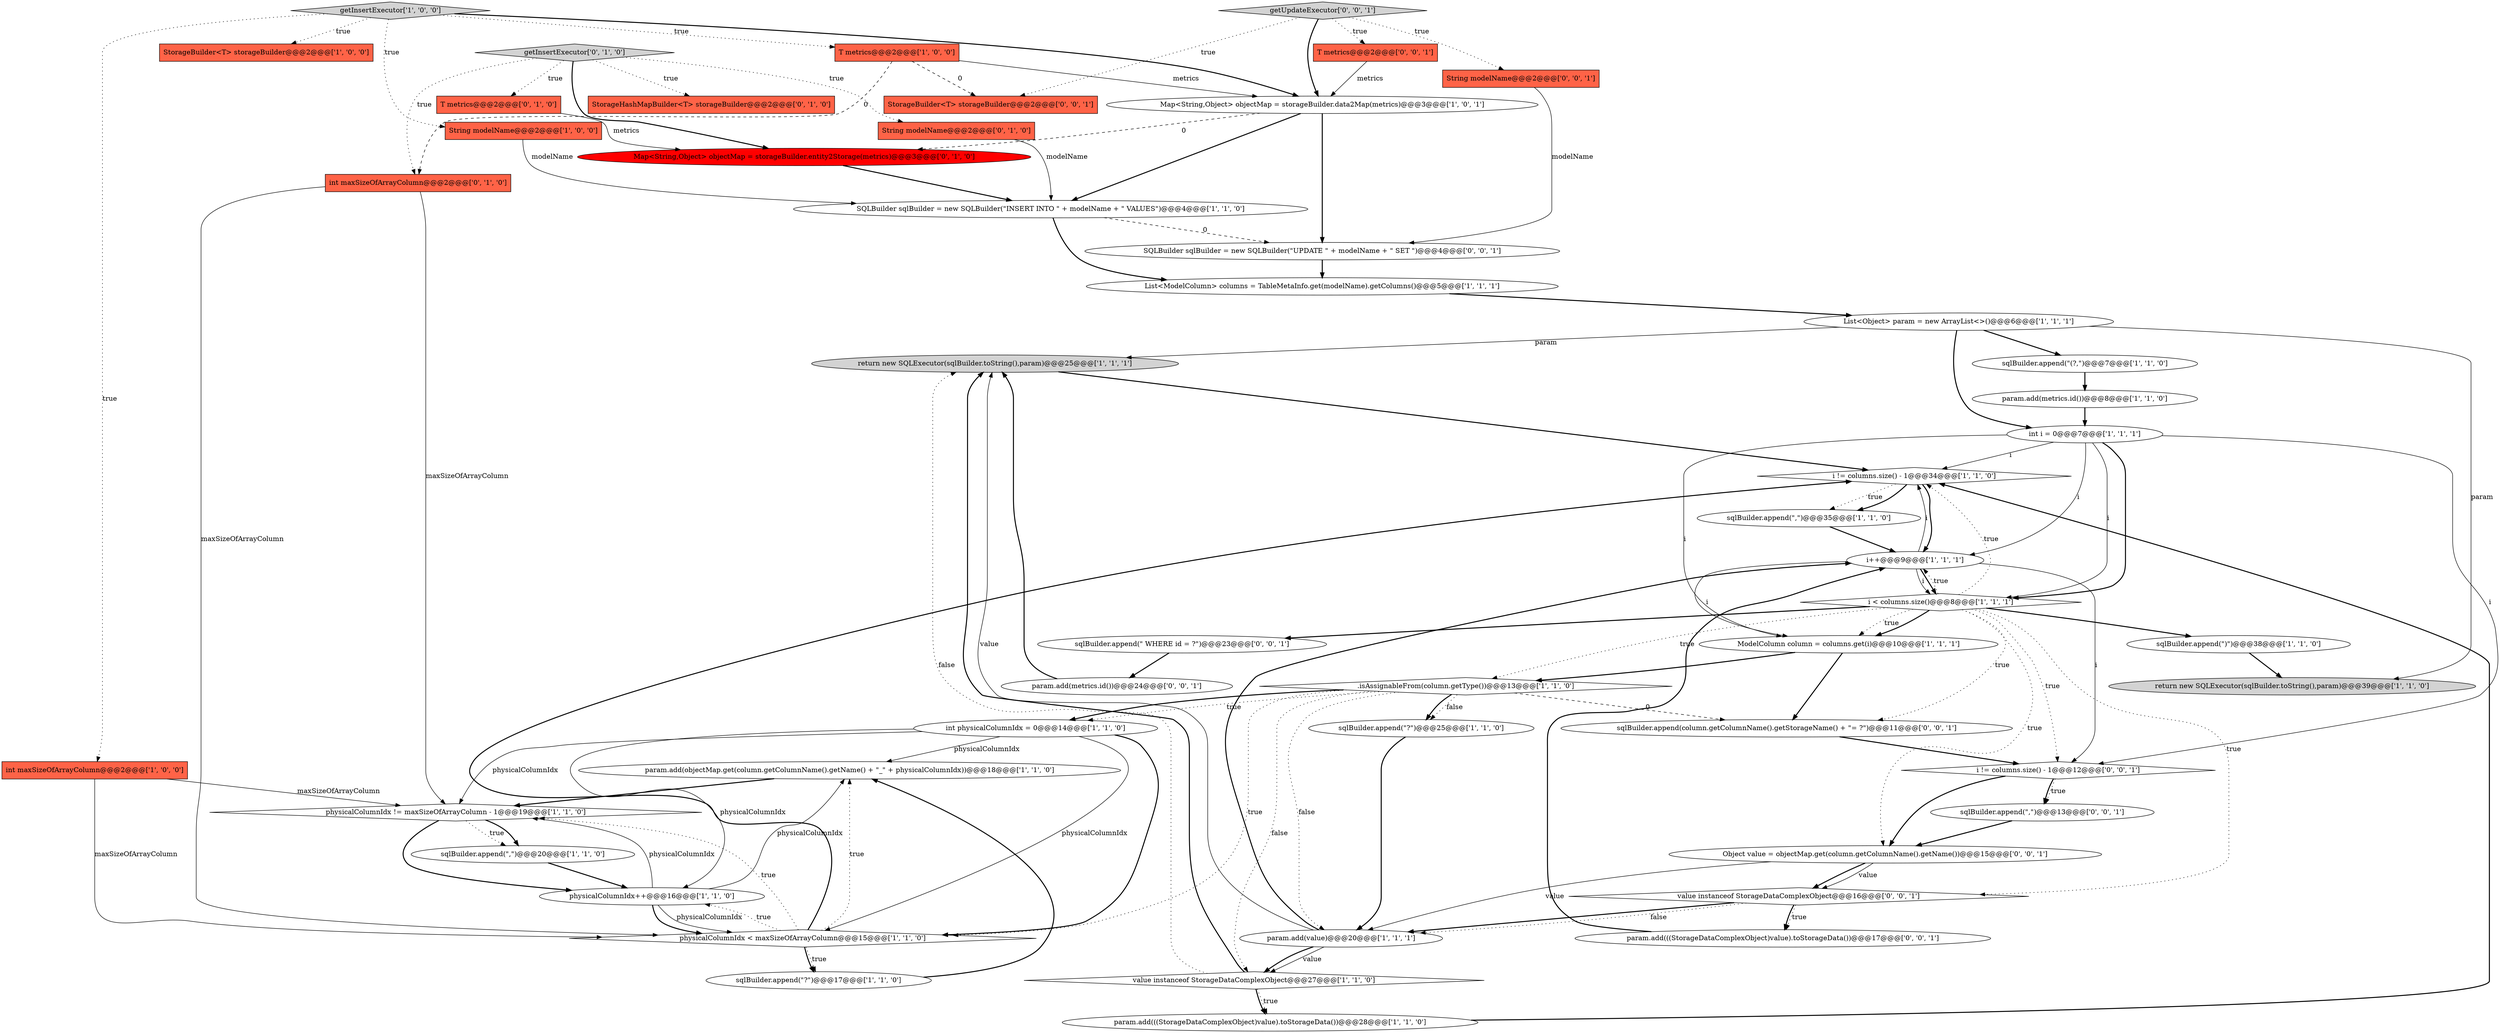 digraph {
25 [style = filled, label = "return new SQLExecutor(sqlBuilder.toString(),param)@@@25@@@['1', '1', '1']", fillcolor = lightgray, shape = ellipse image = "AAA0AAABBB1BBB"];
16 [style = filled, label = "sqlBuilder.append(\"?\")@@@17@@@['1', '1', '0']", fillcolor = white, shape = ellipse image = "AAA0AAABBB1BBB"];
33 [style = filled, label = "T metrics@@@2@@@['0', '1', '0']", fillcolor = tomato, shape = box image = "AAA0AAABBB2BBB"];
35 [style = filled, label = "Map<String,Object> objectMap = storageBuilder.entity2Storage(metrics)@@@3@@@['0', '1', '0']", fillcolor = red, shape = ellipse image = "AAA1AAABBB2BBB"];
46 [style = filled, label = "value instanceof StorageDataComplexObject@@@16@@@['0', '0', '1']", fillcolor = white, shape = diamond image = "AAA0AAABBB3BBB"];
3 [style = filled, label = "param.add(metrics.id())@@@8@@@['1', '1', '0']", fillcolor = white, shape = ellipse image = "AAA0AAABBB1BBB"];
17 [style = filled, label = "sqlBuilder.append(\"(?,\")@@@7@@@['1', '1', '0']", fillcolor = white, shape = ellipse image = "AAA0AAABBB1BBB"];
42 [style = filled, label = "T metrics@@@2@@@['0', '0', '1']", fillcolor = tomato, shape = box image = "AAA0AAABBB3BBB"];
14 [style = filled, label = "param.add(objectMap.get(column.getColumnName().getName() + \"_\" + physicalColumnIdx))@@@18@@@['1', '1', '0']", fillcolor = white, shape = ellipse image = "AAA0AAABBB1BBB"];
38 [style = filled, label = "sqlBuilder.append(\",\")@@@13@@@['0', '0', '1']", fillcolor = white, shape = ellipse image = "AAA0AAABBB3BBB"];
6 [style = filled, label = "i != columns.size() - 1@@@34@@@['1', '1', '0']", fillcolor = white, shape = diamond image = "AAA0AAABBB1BBB"];
15 [style = filled, label = "i < columns.size()@@@8@@@['1', '1', '1']", fillcolor = white, shape = diamond image = "AAA0AAABBB1BBB"];
41 [style = filled, label = "sqlBuilder.append(\" WHERE id = ?\")@@@23@@@['0', '0', '1']", fillcolor = white, shape = ellipse image = "AAA0AAABBB3BBB"];
9 [style = filled, label = "sqlBuilder.append(\",\")@@@35@@@['1', '1', '0']", fillcolor = white, shape = ellipse image = "AAA0AAABBB1BBB"];
27 [style = filled, label = "T metrics@@@2@@@['1', '0', '0']", fillcolor = tomato, shape = box image = "AAA1AAABBB1BBB"];
23 [style = filled, label = "sqlBuilder.append(\")\")@@@38@@@['1', '1', '0']", fillcolor = white, shape = ellipse image = "AAA0AAABBB1BBB"];
4 [style = filled, label = "StorageBuilder<T> storageBuilder@@@2@@@['1', '0', '0']", fillcolor = tomato, shape = box image = "AAA0AAABBB1BBB"];
21 [style = filled, label = ".isAssignableFrom(column.getType())@@@13@@@['1', '1', '0']", fillcolor = white, shape = diamond image = "AAA0AAABBB1BBB"];
8 [style = filled, label = "int physicalColumnIdx = 0@@@14@@@['1', '1', '0']", fillcolor = white, shape = ellipse image = "AAA0AAABBB1BBB"];
44 [style = filled, label = "String modelName@@@2@@@['0', '0', '1']", fillcolor = tomato, shape = box image = "AAA0AAABBB3BBB"];
37 [style = filled, label = "int maxSizeOfArrayColumn@@@2@@@['0', '1', '0']", fillcolor = tomato, shape = box image = "AAA1AAABBB2BBB"];
43 [style = filled, label = "i != columns.size() - 1@@@12@@@['0', '0', '1']", fillcolor = white, shape = diamond image = "AAA0AAABBB3BBB"];
11 [style = filled, label = "SQLBuilder sqlBuilder = new SQLBuilder(\"INSERT INTO \" + modelName + \" VALUES\")@@@4@@@['1', '1', '0']", fillcolor = white, shape = ellipse image = "AAA0AAABBB1BBB"];
22 [style = filled, label = "String modelName@@@2@@@['1', '0', '0']", fillcolor = tomato, shape = box image = "AAA0AAABBB1BBB"];
48 [style = filled, label = "StorageBuilder<T> storageBuilder@@@2@@@['0', '0', '1']", fillcolor = tomato, shape = box image = "AAA0AAABBB3BBB"];
45 [style = filled, label = "sqlBuilder.append(column.getColumnName().getStorageName() + \"= ?\")@@@11@@@['0', '0', '1']", fillcolor = white, shape = ellipse image = "AAA0AAABBB3BBB"];
13 [style = filled, label = "Map<String,Object> objectMap = storageBuilder.data2Map(metrics)@@@3@@@['1', '0', '1']", fillcolor = white, shape = ellipse image = "AAA0AAABBB1BBB"];
12 [style = filled, label = "param.add(((StorageDataComplexObject)value).toStorageData())@@@28@@@['1', '1', '0']", fillcolor = white, shape = ellipse image = "AAA0AAABBB1BBB"];
28 [style = filled, label = "physicalColumnIdx != maxSizeOfArrayColumn - 1@@@19@@@['1', '1', '0']", fillcolor = white, shape = diamond image = "AAA0AAABBB1BBB"];
31 [style = filled, label = "physicalColumnIdx++@@@16@@@['1', '1', '0']", fillcolor = white, shape = ellipse image = "AAA0AAABBB1BBB"];
20 [style = filled, label = "return new SQLExecutor(sqlBuilder.toString(),param)@@@39@@@['1', '1', '0']", fillcolor = lightgray, shape = ellipse image = "AAA0AAABBB1BBB"];
10 [style = filled, label = "int maxSizeOfArrayColumn@@@2@@@['1', '0', '0']", fillcolor = tomato, shape = box image = "AAA0AAABBB1BBB"];
18 [style = filled, label = "i++@@@9@@@['1', '1', '1']", fillcolor = white, shape = ellipse image = "AAA0AAABBB1BBB"];
24 [style = filled, label = "ModelColumn column = columns.get(i)@@@10@@@['1', '1', '1']", fillcolor = white, shape = ellipse image = "AAA0AAABBB1BBB"];
7 [style = filled, label = "getInsertExecutor['1', '0', '0']", fillcolor = lightgray, shape = diamond image = "AAA0AAABBB1BBB"];
0 [style = filled, label = "int i = 0@@@7@@@['1', '1', '1']", fillcolor = white, shape = ellipse image = "AAA0AAABBB1BBB"];
50 [style = filled, label = "SQLBuilder sqlBuilder = new SQLBuilder(\"UPDATE \" + modelName + \" SET \")@@@4@@@['0', '0', '1']", fillcolor = white, shape = ellipse image = "AAA0AAABBB3BBB"];
2 [style = filled, label = "param.add(value)@@@20@@@['1', '1', '1']", fillcolor = white, shape = ellipse image = "AAA0AAABBB1BBB"];
32 [style = filled, label = "getInsertExecutor['0', '1', '0']", fillcolor = lightgray, shape = diamond image = "AAA0AAABBB2BBB"];
26 [style = filled, label = "List<ModelColumn> columns = TableMetaInfo.get(modelName).getColumns()@@@5@@@['1', '1', '1']", fillcolor = white, shape = ellipse image = "AAA0AAABBB1BBB"];
5 [style = filled, label = "sqlBuilder.append(\"?\")@@@25@@@['1', '1', '0']", fillcolor = white, shape = ellipse image = "AAA0AAABBB1BBB"];
1 [style = filled, label = "sqlBuilder.append(\",\")@@@20@@@['1', '1', '0']", fillcolor = white, shape = ellipse image = "AAA0AAABBB1BBB"];
30 [style = filled, label = "physicalColumnIdx < maxSizeOfArrayColumn@@@15@@@['1', '1', '0']", fillcolor = white, shape = diamond image = "AAA0AAABBB1BBB"];
34 [style = filled, label = "String modelName@@@2@@@['0', '1', '0']", fillcolor = tomato, shape = box image = "AAA0AAABBB2BBB"];
40 [style = filled, label = "getUpdateExecutor['0', '0', '1']", fillcolor = lightgray, shape = diamond image = "AAA0AAABBB3BBB"];
29 [style = filled, label = "value instanceof StorageDataComplexObject@@@27@@@['1', '1', '0']", fillcolor = white, shape = diamond image = "AAA0AAABBB1BBB"];
19 [style = filled, label = "List<Object> param = new ArrayList<>()@@@6@@@['1', '1', '1']", fillcolor = white, shape = ellipse image = "AAA0AAABBB1BBB"];
39 [style = filled, label = "param.add(metrics.id())@@@24@@@['0', '0', '1']", fillcolor = white, shape = ellipse image = "AAA0AAABBB3BBB"];
47 [style = filled, label = "Object value = objectMap.get(column.getColumnName().getName())@@@15@@@['0', '0', '1']", fillcolor = white, shape = ellipse image = "AAA0AAABBB3BBB"];
49 [style = filled, label = "param.add(((StorageDataComplexObject)value).toStorageData())@@@17@@@['0', '0', '1']", fillcolor = white, shape = ellipse image = "AAA0AAABBB3BBB"];
36 [style = filled, label = "StorageHashMapBuilder<T> storageBuilder@@@2@@@['0', '1', '0']", fillcolor = tomato, shape = box image = "AAA0AAABBB2BBB"];
8->30 [style = bold, label=""];
32->35 [style = bold, label=""];
27->13 [style = solid, label="metrics"];
0->18 [style = solid, label="i"];
46->2 [style = bold, label=""];
21->8 [style = dotted, label="true"];
21->8 [style = bold, label=""];
21->29 [style = dotted, label="false"];
14->28 [style = bold, label=""];
15->21 [style = dotted, label="true"];
30->6 [style = bold, label=""];
22->11 [style = solid, label="modelName"];
25->6 [style = bold, label=""];
40->13 [style = bold, label=""];
40->44 [style = dotted, label="true"];
0->15 [style = bold, label=""];
31->14 [style = solid, label="physicalColumnIdx"];
46->49 [style = dotted, label="true"];
45->43 [style = bold, label=""];
24->21 [style = bold, label=""];
15->43 [style = dotted, label="true"];
31->30 [style = bold, label=""];
7->27 [style = dotted, label="true"];
15->41 [style = bold, label=""];
32->37 [style = dotted, label="true"];
16->14 [style = bold, label=""];
31->30 [style = solid, label="physicalColumnIdx"];
1->31 [style = bold, label=""];
18->43 [style = solid, label="i"];
31->28 [style = solid, label="physicalColumnIdx"];
2->29 [style = solid, label="value"];
47->2 [style = solid, label="value"];
7->10 [style = dotted, label="true"];
46->2 [style = dotted, label="false"];
15->24 [style = dotted, label="true"];
15->18 [style = dotted, label="true"];
18->15 [style = bold, label=""];
18->24 [style = solid, label="i"];
2->18 [style = bold, label=""];
33->35 [style = solid, label="metrics"];
40->48 [style = dotted, label="true"];
32->36 [style = dotted, label="true"];
19->25 [style = solid, label="param"];
13->11 [style = bold, label=""];
21->45 [style = dashed, label="0"];
3->0 [style = bold, label=""];
18->15 [style = solid, label="i"];
0->15 [style = solid, label="i"];
43->47 [style = bold, label=""];
8->30 [style = solid, label="physicalColumnIdx"];
21->30 [style = dotted, label="true"];
8->14 [style = solid, label="physicalColumnIdx"];
42->13 [style = solid, label="metrics"];
49->18 [style = bold, label=""];
38->47 [style = bold, label=""];
10->28 [style = solid, label="maxSizeOfArrayColumn"];
39->25 [style = bold, label=""];
7->22 [style = dotted, label="true"];
30->28 [style = dotted, label="true"];
0->6 [style = solid, label="i"];
18->6 [style = solid, label="i"];
2->25 [style = solid, label="value"];
11->26 [style = bold, label=""];
40->42 [style = dotted, label="true"];
29->25 [style = dotted, label="false"];
43->38 [style = dotted, label="true"];
23->20 [style = bold, label=""];
15->47 [style = dotted, label="true"];
32->34 [style = dotted, label="true"];
13->35 [style = dashed, label="0"];
6->18 [style = bold, label=""];
8->28 [style = solid, label="physicalColumnIdx"];
28->31 [style = bold, label=""];
19->17 [style = bold, label=""];
21->5 [style = dotted, label="false"];
26->19 [style = bold, label=""];
28->1 [style = dotted, label="true"];
32->33 [style = dotted, label="true"];
24->45 [style = bold, label=""];
19->0 [style = bold, label=""];
13->50 [style = bold, label=""];
27->37 [style = dashed, label="0"];
37->28 [style = solid, label="maxSizeOfArrayColumn"];
30->14 [style = dotted, label="true"];
21->5 [style = bold, label=""];
9->18 [style = bold, label=""];
43->38 [style = bold, label=""];
21->2 [style = dotted, label="false"];
6->9 [style = dotted, label="true"];
17->3 [style = bold, label=""];
15->45 [style = dotted, label="true"];
27->48 [style = dashed, label="0"];
30->31 [style = dotted, label="true"];
7->13 [style = bold, label=""];
50->26 [style = bold, label=""];
47->46 [style = solid, label="value"];
15->23 [style = bold, label=""];
10->30 [style = solid, label="maxSizeOfArrayColumn"];
34->11 [style = solid, label="modelName"];
46->49 [style = bold, label=""];
11->50 [style = dashed, label="0"];
29->25 [style = bold, label=""];
47->46 [style = bold, label=""];
44->50 [style = solid, label="modelName"];
28->1 [style = bold, label=""];
29->12 [style = dotted, label="true"];
15->46 [style = dotted, label="true"];
12->6 [style = bold, label=""];
0->43 [style = solid, label="i"];
19->20 [style = solid, label="param"];
5->2 [style = bold, label=""];
29->12 [style = bold, label=""];
30->16 [style = dotted, label="true"];
37->30 [style = solid, label="maxSizeOfArrayColumn"];
15->6 [style = dotted, label="true"];
15->24 [style = bold, label=""];
7->4 [style = dotted, label="true"];
0->24 [style = solid, label="i"];
8->31 [style = solid, label="physicalColumnIdx"];
6->9 [style = bold, label=""];
41->39 [style = bold, label=""];
30->16 [style = bold, label=""];
2->29 [style = bold, label=""];
35->11 [style = bold, label=""];
}
